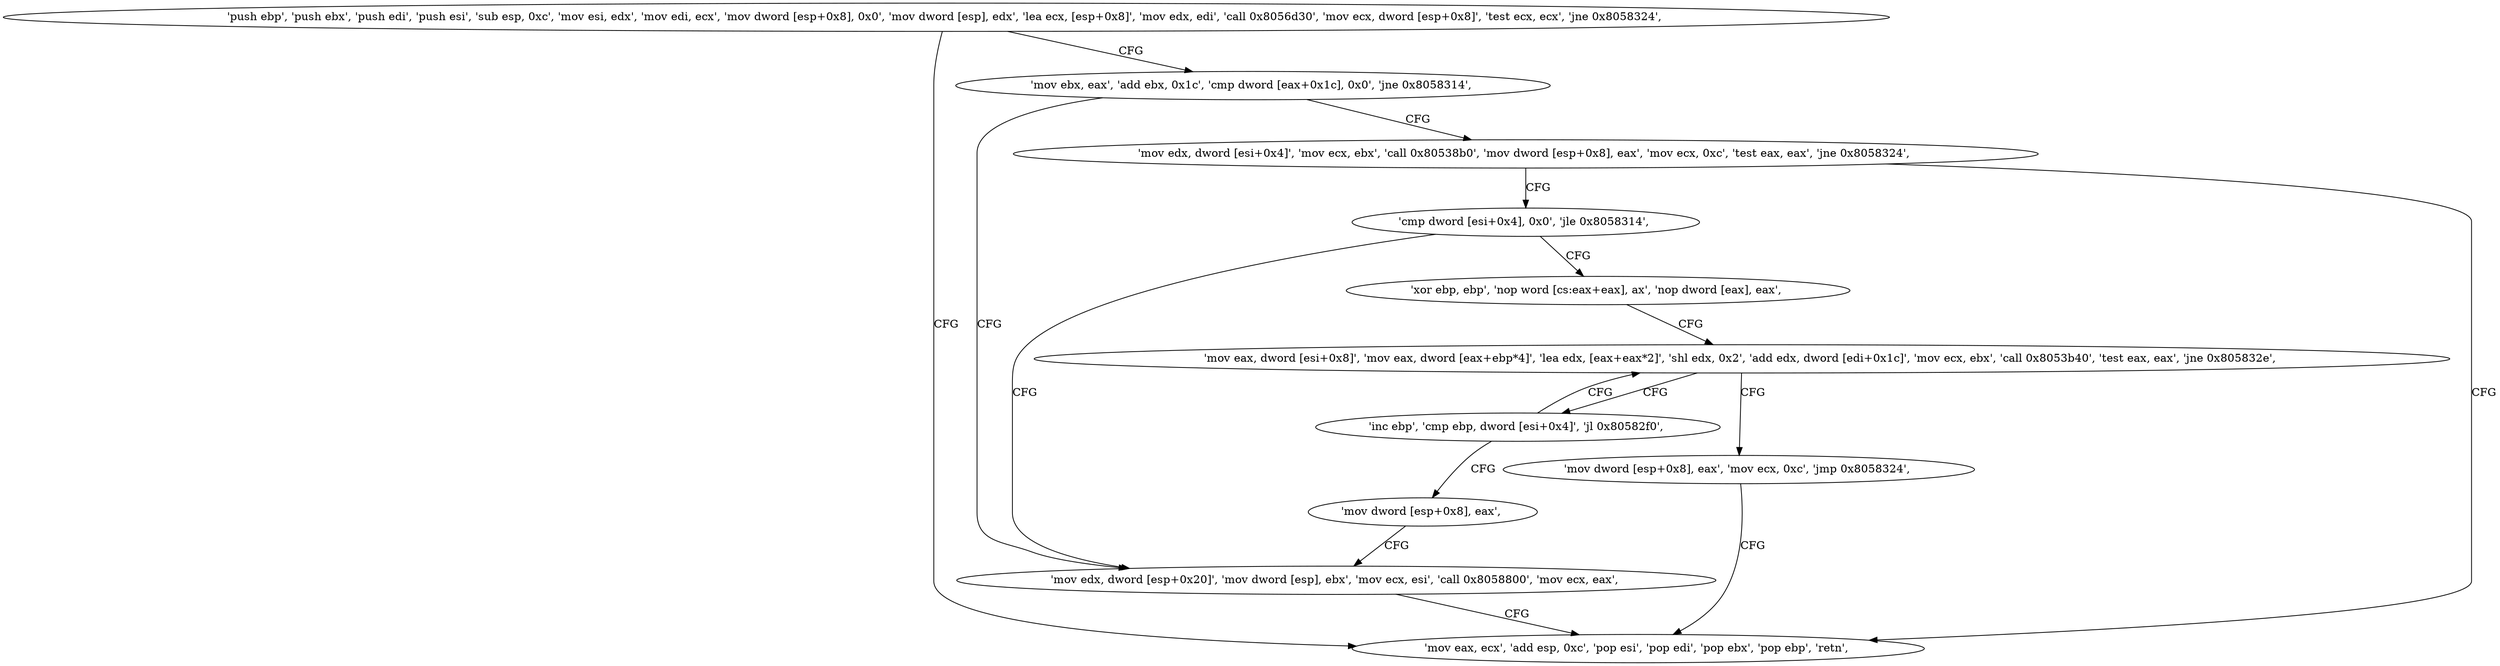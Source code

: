 digraph "func" {
"134578832" [label = "'push ebp', 'push ebx', 'push edi', 'push esi', 'sub esp, 0xc', 'mov esi, edx', 'mov edi, ecx', 'mov dword [esp+0x8], 0x0', 'mov dword [esp], edx', 'lea ecx, [esp+0x8]', 'mov edx, edi', 'call 0x8056d30', 'mov ecx, dword [esp+0x8]', 'test ecx, ecx', 'jne 0x8058324', " ]
"134578980" [label = "'mov eax, ecx', 'add esp, 0xc', 'pop esi', 'pop edi', 'pop ebx', 'pop ebp', 'retn', " ]
"134578873" [label = "'mov ebx, eax', 'add ebx, 0x1c', 'cmp dword [eax+0x1c], 0x0', 'jne 0x8058314', " ]
"134578964" [label = "'mov edx, dword [esp+0x20]', 'mov dword [esp], ebx', 'mov ecx, esi', 'call 0x8058800', 'mov ecx, eax', " ]
"134578884" [label = "'mov edx, dword [esi+0x4]', 'mov ecx, ebx', 'call 0x80538b0', 'mov dword [esp+0x8], eax', 'mov ecx, 0xc', 'test eax, eax', 'jne 0x8058324', " ]
"134578907" [label = "'cmp dword [esi+0x4], 0x0', 'jle 0x8058314', " ]
"134578913" [label = "'xor ebp, ebp', 'nop word [cs:eax+eax], ax', 'nop dword [eax], eax', " ]
"134578928" [label = "'mov eax, dword [esi+0x8]', 'mov eax, dword [eax+ebp*4]', 'lea edx, [eax+eax*2]', 'shl edx, 0x2', 'add edx, dword [edi+0x1c]', 'mov ecx, ebx', 'call 0x8053b40', 'test eax, eax', 'jne 0x805832e', " ]
"134578990" [label = "'mov dword [esp+0x8], eax', 'mov ecx, 0xc', 'jmp 0x8058324', " ]
"134578954" [label = "'inc ebp', 'cmp ebp, dword [esi+0x4]', 'jl 0x80582f0', " ]
"134578960" [label = "'mov dword [esp+0x8], eax', " ]
"134578832" -> "134578980" [ label = "CFG" ]
"134578832" -> "134578873" [ label = "CFG" ]
"134578873" -> "134578964" [ label = "CFG" ]
"134578873" -> "134578884" [ label = "CFG" ]
"134578964" -> "134578980" [ label = "CFG" ]
"134578884" -> "134578980" [ label = "CFG" ]
"134578884" -> "134578907" [ label = "CFG" ]
"134578907" -> "134578964" [ label = "CFG" ]
"134578907" -> "134578913" [ label = "CFG" ]
"134578913" -> "134578928" [ label = "CFG" ]
"134578928" -> "134578990" [ label = "CFG" ]
"134578928" -> "134578954" [ label = "CFG" ]
"134578990" -> "134578980" [ label = "CFG" ]
"134578954" -> "134578928" [ label = "CFG" ]
"134578954" -> "134578960" [ label = "CFG" ]
"134578960" -> "134578964" [ label = "CFG" ]
}
